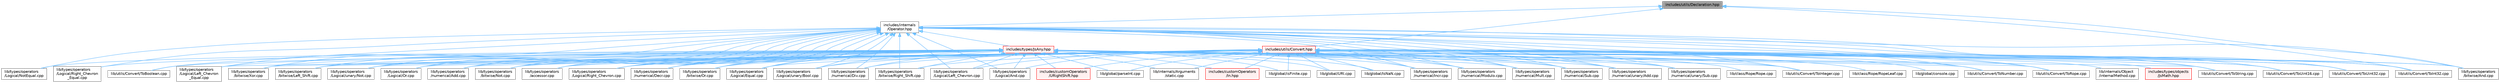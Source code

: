 digraph "includes/utils/Declaration.hpp"
{
 // LATEX_PDF_SIZE
  bgcolor="transparent";
  edge [fontname=Helvetica,fontsize=10,labelfontname=Helvetica,labelfontsize=10];
  node [fontname=Helvetica,fontsize=10,shape=box,height=0.2,width=0.4];
  Node1 [id="Node000001",label="includes/utils/Declaration.hpp",height=0.2,width=0.4,color="gray40", fillcolor="grey60", style="filled", fontcolor="black",tooltip=" "];
  Node1 -> Node2 [id="edge1_Node000001_Node000002",dir="back",color="steelblue1",style="solid",tooltip=" "];
  Node2 [id="Node000002",label="includes/internals\l/Operator.hpp",height=0.2,width=0.4,color="grey40", fillcolor="white", style="filled",URL="$Operator_8hpp.html",tooltip=" "];
  Node2 -> Node3 [id="edge2_Node000002_Node000003",dir="back",color="steelblue1",style="solid",tooltip=" "];
  Node3 [id="Node000003",label="includes/types/JsAny.hpp",height=0.2,width=0.4,color="red", fillcolor="#FFF0F0", style="filled",URL="$JsAny_8hpp.html",tooltip=" "];
  Node3 -> Node10 [id="edge3_Node000003_Node000010",dir="back",color="steelblue1",style="solid",tooltip=" "];
  Node10 [id="Node000010",label="includes/customOperators\l/In.hpp",height=0.2,width=0.4,color="red", fillcolor="#FFF0F0", style="filled",URL="$In_8hpp.html",tooltip=" "];
  Node3 -> Node14 [id="edge4_Node000003_Node000014",dir="back",color="steelblue1",style="solid",tooltip=" "];
  Node14 [id="Node000014",label="includes/customOperators\l/URightShift.hpp",height=0.2,width=0.4,color="red", fillcolor="#FFF0F0", style="filled",URL="$URightShift_8hpp.html",tooltip=" "];
  Node3 -> Node94 [id="edge5_Node000003_Node000094",dir="back",color="steelblue1",style="solid",tooltip=" "];
  Node94 [id="Node000094",label="lib/global/IsNaN.cpp",height=0.2,width=0.4,color="grey40", fillcolor="white", style="filled",URL="$IsNaN_8cpp.html",tooltip=" "];
  Node3 -> Node95 [id="edge6_Node000003_Node000095",dir="back",color="steelblue1",style="solid",tooltip=" "];
  Node95 [id="Node000095",label="lib/global/URI.cpp",height=0.2,width=0.4,color="grey40", fillcolor="white", style="filled",URL="$URI_8cpp.html",tooltip=" "];
  Node3 -> Node96 [id="edge7_Node000003_Node000096",dir="back",color="steelblue1",style="solid",tooltip=" "];
  Node96 [id="Node000096",label="lib/global/isFinite.cpp",height=0.2,width=0.4,color="grey40", fillcolor="white", style="filled",URL="$isFinite_8cpp.html",tooltip=" "];
  Node3 -> Node97 [id="edge8_Node000003_Node000097",dir="back",color="steelblue1",style="solid",tooltip=" "];
  Node97 [id="Node000097",label="lib/global/parseInt.cpp",height=0.2,width=0.4,color="grey40", fillcolor="white", style="filled",URL="$parseInt_8cpp.html",tooltip=" "];
  Node3 -> Node27 [id="edge9_Node000003_Node000027",dir="back",color="steelblue1",style="solid",tooltip=" "];
  Node27 [id="Node000027",label="lib/internals/Arguments\l/static.cpp",height=0.2,width=0.4,color="grey40", fillcolor="white", style="filled",URL="$internals_2Arguments_2static_8cpp.html",tooltip=" "];
  Node3 -> Node104 [id="edge10_Node000003_Node000104",dir="back",color="steelblue1",style="solid",tooltip=" "];
  Node104 [id="Node000104",label="lib/types/operators\l/Logical/And.cpp",height=0.2,width=0.4,color="grey40", fillcolor="white", style="filled",URL="$Logical_2And_8cpp.html",tooltip=" "];
  Node3 -> Node105 [id="edge11_Node000003_Node000105",dir="back",color="steelblue1",style="solid",tooltip=" "];
  Node105 [id="Node000105",label="lib/types/operators\l/Logical/Equal.cpp",height=0.2,width=0.4,color="grey40", fillcolor="white", style="filled",URL="$Equal_8cpp.html",tooltip=" "];
  Node3 -> Node106 [id="edge12_Node000003_Node000106",dir="back",color="steelblue1",style="solid",tooltip=" "];
  Node106 [id="Node000106",label="lib/types/operators\l/Logical/Left_Chevron.cpp",height=0.2,width=0.4,color="grey40", fillcolor="white", style="filled",URL="$Left__Chevron_8cpp.html",tooltip=" "];
  Node3 -> Node107 [id="edge13_Node000003_Node000107",dir="back",color="steelblue1",style="solid",tooltip=" "];
  Node107 [id="Node000107",label="lib/types/operators\l/Logical/Left_Chevron\l_Equal.cpp",height=0.2,width=0.4,color="grey40", fillcolor="white", style="filled",URL="$Left__Chevron__Equal_8cpp.html",tooltip=" "];
  Node3 -> Node154 [id="edge14_Node000003_Node000154",dir="back",color="steelblue1",style="solid",tooltip=" "];
  Node154 [id="Node000154",label="lib/types/operators\l/Logical/NotEqual.cpp",height=0.2,width=0.4,color="grey40", fillcolor="white", style="filled",URL="$NotEqual_8cpp.html",tooltip=" "];
  Node3 -> Node108 [id="edge15_Node000003_Node000108",dir="back",color="steelblue1",style="solid",tooltip=" "];
  Node108 [id="Node000108",label="lib/types/operators\l/Logical/Or.cpp",height=0.2,width=0.4,color="grey40", fillcolor="white", style="filled",URL="$Logical_2Or_8cpp.html",tooltip=" "];
  Node3 -> Node109 [id="edge16_Node000003_Node000109",dir="back",color="steelblue1",style="solid",tooltip=" "];
  Node109 [id="Node000109",label="lib/types/operators\l/Logical/Right_Chevron.cpp",height=0.2,width=0.4,color="grey40", fillcolor="white", style="filled",URL="$Right__Chevron_8cpp.html",tooltip=" "];
  Node3 -> Node155 [id="edge17_Node000003_Node000155",dir="back",color="steelblue1",style="solid",tooltip=" "];
  Node155 [id="Node000155",label="lib/types/operators\l/Logical/Right_Chevron\l_Equal.cpp",height=0.2,width=0.4,color="grey40", fillcolor="white", style="filled",URL="$Right__Chevron__Equal_8cpp.html",tooltip=" "];
  Node3 -> Node110 [id="edge18_Node000003_Node000110",dir="back",color="steelblue1",style="solid",tooltip=" "];
  Node110 [id="Node000110",label="lib/types/operators\l/Logical/unary/Bool.cpp",height=0.2,width=0.4,color="grey40", fillcolor="white", style="filled",URL="$Bool_8cpp.html",tooltip=" "];
  Node3 -> Node111 [id="edge19_Node000003_Node000111",dir="back",color="steelblue1",style="solid",tooltip=" "];
  Node111 [id="Node000111",label="lib/types/operators\l/Logical/unary/Not.cpp",height=0.2,width=0.4,color="grey40", fillcolor="white", style="filled",URL="$Logical_2unary_2Not_8cpp.html",tooltip=" "];
  Node3 -> Node68 [id="edge20_Node000003_Node000068",dir="back",color="steelblue1",style="solid",tooltip=" "];
  Node68 [id="Node000068",label="lib/types/operators\l/accessor.cpp",height=0.2,width=0.4,color="grey40", fillcolor="white", style="filled",URL="$types_2operators_2accessor_8cpp.html",tooltip=" "];
  Node3 -> Node112 [id="edge21_Node000003_Node000112",dir="back",color="steelblue1",style="solid",tooltip=" "];
  Node112 [id="Node000112",label="lib/types/operators\l/bitwise/And.cpp",height=0.2,width=0.4,color="grey40", fillcolor="white", style="filled",URL="$bitwise_2And_8cpp.html",tooltip=" "];
  Node3 -> Node113 [id="edge22_Node000003_Node000113",dir="back",color="steelblue1",style="solid",tooltip=" "];
  Node113 [id="Node000113",label="lib/types/operators\l/bitwise/Left_Shift.cpp",height=0.2,width=0.4,color="grey40", fillcolor="white", style="filled",URL="$Left__Shift_8cpp.html",tooltip=" "];
  Node3 -> Node114 [id="edge23_Node000003_Node000114",dir="back",color="steelblue1",style="solid",tooltip=" "];
  Node114 [id="Node000114",label="lib/types/operators\l/bitwise/Not.cpp",height=0.2,width=0.4,color="grey40", fillcolor="white", style="filled",URL="$bitwise_2Not_8cpp.html",tooltip=" "];
  Node3 -> Node115 [id="edge24_Node000003_Node000115",dir="back",color="steelblue1",style="solid",tooltip=" "];
  Node115 [id="Node000115",label="lib/types/operators\l/bitwise/Or.cpp",height=0.2,width=0.4,color="grey40", fillcolor="white", style="filled",URL="$bitwise_2Or_8cpp.html",tooltip=" "];
  Node3 -> Node116 [id="edge25_Node000003_Node000116",dir="back",color="steelblue1",style="solid",tooltip=" "];
  Node116 [id="Node000116",label="lib/types/operators\l/bitwise/Right_Shift.cpp",height=0.2,width=0.4,color="grey40", fillcolor="white", style="filled",URL="$Right__Shift_8cpp.html",tooltip=" "];
  Node3 -> Node117 [id="edge26_Node000003_Node000117",dir="back",color="steelblue1",style="solid",tooltip=" "];
  Node117 [id="Node000117",label="lib/types/operators\l/bitwise/Xor.cpp",height=0.2,width=0.4,color="grey40", fillcolor="white", style="filled",URL="$Xor_8cpp.html",tooltip=" "];
  Node3 -> Node118 [id="edge27_Node000003_Node000118",dir="back",color="steelblue1",style="solid",tooltip=" "];
  Node118 [id="Node000118",label="lib/types/operators\l/numerical/Add.cpp",height=0.2,width=0.4,color="grey40", fillcolor="white", style="filled",URL="$Add_8cpp.html",tooltip=" "];
  Node3 -> Node119 [id="edge28_Node000003_Node000119",dir="back",color="steelblue1",style="solid",tooltip=" "];
  Node119 [id="Node000119",label="lib/types/operators\l/numerical/Decr.cpp",height=0.2,width=0.4,color="grey40", fillcolor="white", style="filled",URL="$Decr_8cpp.html",tooltip=" "];
  Node3 -> Node120 [id="edge29_Node000003_Node000120",dir="back",color="steelblue1",style="solid",tooltip=" "];
  Node120 [id="Node000120",label="lib/types/operators\l/numerical/Div.cpp",height=0.2,width=0.4,color="grey40", fillcolor="white", style="filled",URL="$Div_8cpp.html",tooltip=" "];
  Node3 -> Node121 [id="edge30_Node000003_Node000121",dir="back",color="steelblue1",style="solid",tooltip=" "];
  Node121 [id="Node000121",label="lib/types/operators\l/numerical/Incr.cpp",height=0.2,width=0.4,color="grey40", fillcolor="white", style="filled",URL="$Incr_8cpp.html",tooltip=" "];
  Node3 -> Node122 [id="edge31_Node000003_Node000122",dir="back",color="steelblue1",style="solid",tooltip=" "];
  Node122 [id="Node000122",label="lib/types/operators\l/numerical/Modulo.cpp",height=0.2,width=0.4,color="grey40", fillcolor="white", style="filled",URL="$Modulo_8cpp.html",tooltip=" "];
  Node3 -> Node123 [id="edge32_Node000003_Node000123",dir="back",color="steelblue1",style="solid",tooltip=" "];
  Node123 [id="Node000123",label="lib/types/operators\l/numerical/Mult.cpp",height=0.2,width=0.4,color="grey40", fillcolor="white", style="filled",URL="$Mult_8cpp.html",tooltip=" "];
  Node3 -> Node124 [id="edge33_Node000003_Node000124",dir="back",color="steelblue1",style="solid",tooltip=" "];
  Node124 [id="Node000124",label="lib/types/operators\l/numerical/Sub.cpp",height=0.2,width=0.4,color="grey40", fillcolor="white", style="filled",URL="$Sub_8cpp.html",tooltip=" "];
  Node3 -> Node125 [id="edge34_Node000003_Node000125",dir="back",color="steelblue1",style="solid",tooltip=" "];
  Node125 [id="Node000125",label="lib/types/operators\l/numerical/unary/Add.cpp",height=0.2,width=0.4,color="grey40", fillcolor="white", style="filled",URL="$unary_2Add_8cpp.html",tooltip=" "];
  Node3 -> Node126 [id="edge35_Node000003_Node000126",dir="back",color="steelblue1",style="solid",tooltip=" "];
  Node126 [id="Node000126",label="lib/types/operators\l/numerical/unary/Sub.cpp",height=0.2,width=0.4,color="grey40", fillcolor="white", style="filled",URL="$unary_2Sub_8cpp.html",tooltip=" "];
  Node3 -> Node147 [id="edge36_Node000003_Node000147",dir="back",color="steelblue1",style="solid",tooltip=" "];
  Node147 [id="Node000147",label="lib/utils/Convert/ToBoolean.cpp",height=0.2,width=0.4,color="grey40", fillcolor="white", style="filled",URL="$ToBoolean_8cpp.html",tooltip=" "];
  Node3 -> Node128 [id="edge37_Node000003_Node000128",dir="back",color="steelblue1",style="solid",tooltip=" "];
  Node128 [id="Node000128",label="lib/utils/Convert/ToInt32.cpp",height=0.2,width=0.4,color="grey40", fillcolor="white", style="filled",URL="$ToInt32_8cpp.html",tooltip=" "];
  Node3 -> Node129 [id="edge38_Node000003_Node000129",dir="back",color="steelblue1",style="solid",tooltip=" "];
  Node129 [id="Node000129",label="lib/utils/Convert/ToInteger.cpp",height=0.2,width=0.4,color="grey40", fillcolor="white", style="filled",URL="$ToInteger_8cpp.html",tooltip=" "];
  Node3 -> Node82 [id="edge39_Node000003_Node000082",dir="back",color="steelblue1",style="solid",tooltip=" "];
  Node82 [id="Node000082",label="lib/utils/Convert/ToNumber.cpp",height=0.2,width=0.4,color="grey40", fillcolor="white", style="filled",URL="$ToNumber_8cpp.html",tooltip=" "];
  Node3 -> Node130 [id="edge40_Node000003_Node000130",dir="back",color="steelblue1",style="solid",tooltip=" "];
  Node130 [id="Node000130",label="lib/utils/Convert/ToRope.cpp",height=0.2,width=0.4,color="grey40", fillcolor="white", style="filled",URL="$ToRope_8cpp.html",tooltip=" "];
  Node3 -> Node131 [id="edge41_Node000003_Node000131",dir="back",color="steelblue1",style="solid",tooltip=" "];
  Node131 [id="Node000131",label="lib/utils/Convert/ToString.cpp",height=0.2,width=0.4,color="grey40", fillcolor="white", style="filled",URL="$ToString_8cpp.html",tooltip=" "];
  Node3 -> Node132 [id="edge42_Node000003_Node000132",dir="back",color="steelblue1",style="solid",tooltip=" "];
  Node132 [id="Node000132",label="lib/utils/Convert/ToUint16.cpp",height=0.2,width=0.4,color="grey40", fillcolor="white", style="filled",URL="$ToUint16_8cpp.html",tooltip=" "];
  Node3 -> Node133 [id="edge43_Node000003_Node000133",dir="back",color="steelblue1",style="solid",tooltip=" "];
  Node133 [id="Node000133",label="lib/utils/Convert/ToUint32.cpp",height=0.2,width=0.4,color="grey40", fillcolor="white", style="filled",URL="$ToUint32_8cpp.html",tooltip=" "];
  Node2 -> Node104 [id="edge44_Node000002_Node000104",dir="back",color="steelblue1",style="solid",tooltip=" "];
  Node2 -> Node105 [id="edge45_Node000002_Node000105",dir="back",color="steelblue1",style="solid",tooltip=" "];
  Node2 -> Node106 [id="edge46_Node000002_Node000106",dir="back",color="steelblue1",style="solid",tooltip=" "];
  Node2 -> Node107 [id="edge47_Node000002_Node000107",dir="back",color="steelblue1",style="solid",tooltip=" "];
  Node2 -> Node154 [id="edge48_Node000002_Node000154",dir="back",color="steelblue1",style="solid",tooltip=" "];
  Node2 -> Node108 [id="edge49_Node000002_Node000108",dir="back",color="steelblue1",style="solid",tooltip=" "];
  Node2 -> Node109 [id="edge50_Node000002_Node000109",dir="back",color="steelblue1",style="solid",tooltip=" "];
  Node2 -> Node155 [id="edge51_Node000002_Node000155",dir="back",color="steelblue1",style="solid",tooltip=" "];
  Node2 -> Node110 [id="edge52_Node000002_Node000110",dir="back",color="steelblue1",style="solid",tooltip=" "];
  Node2 -> Node111 [id="edge53_Node000002_Node000111",dir="back",color="steelblue1",style="solid",tooltip=" "];
  Node2 -> Node68 [id="edge54_Node000002_Node000068",dir="back",color="steelblue1",style="solid",tooltip=" "];
  Node2 -> Node112 [id="edge55_Node000002_Node000112",dir="back",color="steelblue1",style="solid",tooltip=" "];
  Node2 -> Node113 [id="edge56_Node000002_Node000113",dir="back",color="steelblue1",style="solid",tooltip=" "];
  Node2 -> Node114 [id="edge57_Node000002_Node000114",dir="back",color="steelblue1",style="solid",tooltip=" "];
  Node2 -> Node115 [id="edge58_Node000002_Node000115",dir="back",color="steelblue1",style="solid",tooltip=" "];
  Node2 -> Node116 [id="edge59_Node000002_Node000116",dir="back",color="steelblue1",style="solid",tooltip=" "];
  Node2 -> Node117 [id="edge60_Node000002_Node000117",dir="back",color="steelblue1",style="solid",tooltip=" "];
  Node2 -> Node118 [id="edge61_Node000002_Node000118",dir="back",color="steelblue1",style="solid",tooltip=" "];
  Node2 -> Node119 [id="edge62_Node000002_Node000119",dir="back",color="steelblue1",style="solid",tooltip=" "];
  Node2 -> Node120 [id="edge63_Node000002_Node000120",dir="back",color="steelblue1",style="solid",tooltip=" "];
  Node2 -> Node121 [id="edge64_Node000002_Node000121",dir="back",color="steelblue1",style="solid",tooltip=" "];
  Node2 -> Node122 [id="edge65_Node000002_Node000122",dir="back",color="steelblue1",style="solid",tooltip=" "];
  Node2 -> Node123 [id="edge66_Node000002_Node000123",dir="back",color="steelblue1",style="solid",tooltip=" "];
  Node2 -> Node124 [id="edge67_Node000002_Node000124",dir="back",color="steelblue1",style="solid",tooltip=" "];
  Node2 -> Node125 [id="edge68_Node000002_Node000125",dir="back",color="steelblue1",style="solid",tooltip=" "];
  Node2 -> Node126 [id="edge69_Node000002_Node000126",dir="back",color="steelblue1",style="solid",tooltip=" "];
  Node2 -> Node147 [id="edge70_Node000002_Node000147",dir="back",color="steelblue1",style="solid",tooltip=" "];
  Node2 -> Node129 [id="edge71_Node000002_Node000129",dir="back",color="steelblue1",style="solid",tooltip=" "];
  Node2 -> Node82 [id="edge72_Node000002_Node000082",dir="back",color="steelblue1",style="solid",tooltip=" "];
  Node2 -> Node130 [id="edge73_Node000002_Node000130",dir="back",color="steelblue1",style="solid",tooltip=" "];
  Node2 -> Node131 [id="edge74_Node000002_Node000131",dir="back",color="steelblue1",style="solid",tooltip=" "];
  Node2 -> Node132 [id="edge75_Node000002_Node000132",dir="back",color="steelblue1",style="solid",tooltip=" "];
  Node2 -> Node133 [id="edge76_Node000002_Node000133",dir="back",color="steelblue1",style="solid",tooltip=" "];
  Node1 -> Node89 [id="edge77_Node000001_Node000089",dir="back",color="steelblue1",style="solid",tooltip=" "];
  Node89 [id="Node000089",label="includes/utils/Convert.hpp",height=0.2,width=0.4,color="red", fillcolor="#FFF0F0", style="filled",URL="$Convert_8hpp.html",tooltip=" "];
  Node89 -> Node10 [id="edge78_Node000089_Node000010",dir="back",color="steelblue1",style="solid",tooltip=" "];
  Node89 -> Node14 [id="edge79_Node000089_Node000014",dir="back",color="steelblue1",style="solid",tooltip=" "];
  Node89 -> Node90 [id="edge80_Node000089_Node000090",dir="back",color="steelblue1",style="solid",tooltip=" "];
  Node90 [id="Node000090",label="includes/types/objects\l/JsMath.hpp",height=0.2,width=0.4,color="red", fillcolor="#FFF0F0", style="filled",URL="$JsMath_8hpp.html",tooltip=" "];
  Node89 -> Node92 [id="edge81_Node000089_Node000092",dir="back",color="steelblue1",style="solid",tooltip=" "];
  Node92 [id="Node000092",label="lib/class/Rope/Rope.cpp",height=0.2,width=0.4,color="grey40", fillcolor="white", style="filled",URL="$Rope_8cpp.html",tooltip=" "];
  Node89 -> Node93 [id="edge82_Node000089_Node000093",dir="back",color="steelblue1",style="solid",tooltip=" "];
  Node93 [id="Node000093",label="lib/class/Rope/RopeLeaf.cpp",height=0.2,width=0.4,color="grey40", fillcolor="white", style="filled",URL="$RopeLeaf_8cpp.html",tooltip=" "];
  Node89 -> Node94 [id="edge83_Node000089_Node000094",dir="back",color="steelblue1",style="solid",tooltip=" "];
  Node89 -> Node95 [id="edge84_Node000089_Node000095",dir="back",color="steelblue1",style="solid",tooltip=" "];
  Node89 -> Node18 [id="edge85_Node000089_Node000018",dir="back",color="steelblue1",style="solid",tooltip=" "];
  Node18 [id="Node000018",label="lib/global/console.cpp",height=0.2,width=0.4,color="grey40", fillcolor="white", style="filled",URL="$console_8cpp.html",tooltip=" "];
  Node89 -> Node96 [id="edge86_Node000089_Node000096",dir="back",color="steelblue1",style="solid",tooltip=" "];
  Node89 -> Node97 [id="edge87_Node000089_Node000097",dir="back",color="steelblue1",style="solid",tooltip=" "];
  Node89 -> Node27 [id="edge88_Node000089_Node000027",dir="back",color="steelblue1",style="solid",tooltip=" "];
  Node89 -> Node28 [id="edge89_Node000089_Node000028",dir="back",color="steelblue1",style="solid",tooltip=" "];
  Node28 [id="Node000028",label="lib/internals/Object\l/internalMethod.cpp",height=0.2,width=0.4,color="grey40", fillcolor="white", style="filled",URL="$internals_2Object_2internalMethod_8cpp.html",tooltip=" "];
  Node89 -> Node104 [id="edge90_Node000089_Node000104",dir="back",color="steelblue1",style="solid",tooltip=" "];
  Node89 -> Node105 [id="edge91_Node000089_Node000105",dir="back",color="steelblue1",style="solid",tooltip=" "];
  Node89 -> Node106 [id="edge92_Node000089_Node000106",dir="back",color="steelblue1",style="solid",tooltip=" "];
  Node89 -> Node107 [id="edge93_Node000089_Node000107",dir="back",color="steelblue1",style="solid",tooltip=" "];
  Node89 -> Node108 [id="edge94_Node000089_Node000108",dir="back",color="steelblue1",style="solid",tooltip=" "];
  Node89 -> Node109 [id="edge95_Node000089_Node000109",dir="back",color="steelblue1",style="solid",tooltip=" "];
  Node89 -> Node110 [id="edge96_Node000089_Node000110",dir="back",color="steelblue1",style="solid",tooltip=" "];
  Node89 -> Node111 [id="edge97_Node000089_Node000111",dir="back",color="steelblue1",style="solid",tooltip=" "];
  Node89 -> Node68 [id="edge98_Node000089_Node000068",dir="back",color="steelblue1",style="solid",tooltip=" "];
  Node89 -> Node112 [id="edge99_Node000089_Node000112",dir="back",color="steelblue1",style="solid",tooltip=" "];
  Node89 -> Node113 [id="edge100_Node000089_Node000113",dir="back",color="steelblue1",style="solid",tooltip=" "];
  Node89 -> Node114 [id="edge101_Node000089_Node000114",dir="back",color="steelblue1",style="solid",tooltip=" "];
  Node89 -> Node115 [id="edge102_Node000089_Node000115",dir="back",color="steelblue1",style="solid",tooltip=" "];
  Node89 -> Node116 [id="edge103_Node000089_Node000116",dir="back",color="steelblue1",style="solid",tooltip=" "];
  Node89 -> Node117 [id="edge104_Node000089_Node000117",dir="back",color="steelblue1",style="solid",tooltip=" "];
  Node89 -> Node118 [id="edge105_Node000089_Node000118",dir="back",color="steelblue1",style="solid",tooltip=" "];
  Node89 -> Node119 [id="edge106_Node000089_Node000119",dir="back",color="steelblue1",style="solid",tooltip=" "];
  Node89 -> Node120 [id="edge107_Node000089_Node000120",dir="back",color="steelblue1",style="solid",tooltip=" "];
  Node89 -> Node121 [id="edge108_Node000089_Node000121",dir="back",color="steelblue1",style="solid",tooltip=" "];
  Node89 -> Node122 [id="edge109_Node000089_Node000122",dir="back",color="steelblue1",style="solid",tooltip=" "];
  Node89 -> Node123 [id="edge110_Node000089_Node000123",dir="back",color="steelblue1",style="solid",tooltip=" "];
  Node89 -> Node124 [id="edge111_Node000089_Node000124",dir="back",color="steelblue1",style="solid",tooltip=" "];
  Node89 -> Node125 [id="edge112_Node000089_Node000125",dir="back",color="steelblue1",style="solid",tooltip=" "];
  Node89 -> Node126 [id="edge113_Node000089_Node000126",dir="back",color="steelblue1",style="solid",tooltip=" "];
  Node89 -> Node128 [id="edge114_Node000089_Node000128",dir="back",color="steelblue1",style="solid",tooltip=" "];
  Node89 -> Node129 [id="edge115_Node000089_Node000129",dir="back",color="steelblue1",style="solid",tooltip=" "];
  Node89 -> Node82 [id="edge116_Node000089_Node000082",dir="back",color="steelblue1",style="solid",tooltip=" "];
  Node89 -> Node130 [id="edge117_Node000089_Node000130",dir="back",color="steelblue1",style="solid",tooltip=" "];
  Node89 -> Node131 [id="edge118_Node000089_Node000131",dir="back",color="steelblue1",style="solid",tooltip=" "];
  Node89 -> Node132 [id="edge119_Node000089_Node000132",dir="back",color="steelblue1",style="solid",tooltip=" "];
  Node89 -> Node133 [id="edge120_Node000089_Node000133",dir="back",color="steelblue1",style="solid",tooltip=" "];
  Node1 -> Node112 [id="edge121_Node000001_Node000112",dir="back",color="steelblue1",style="solid",tooltip=" "];
  Node1 -> Node128 [id="edge122_Node000001_Node000128",dir="back",color="steelblue1",style="solid",tooltip=" "];
}

